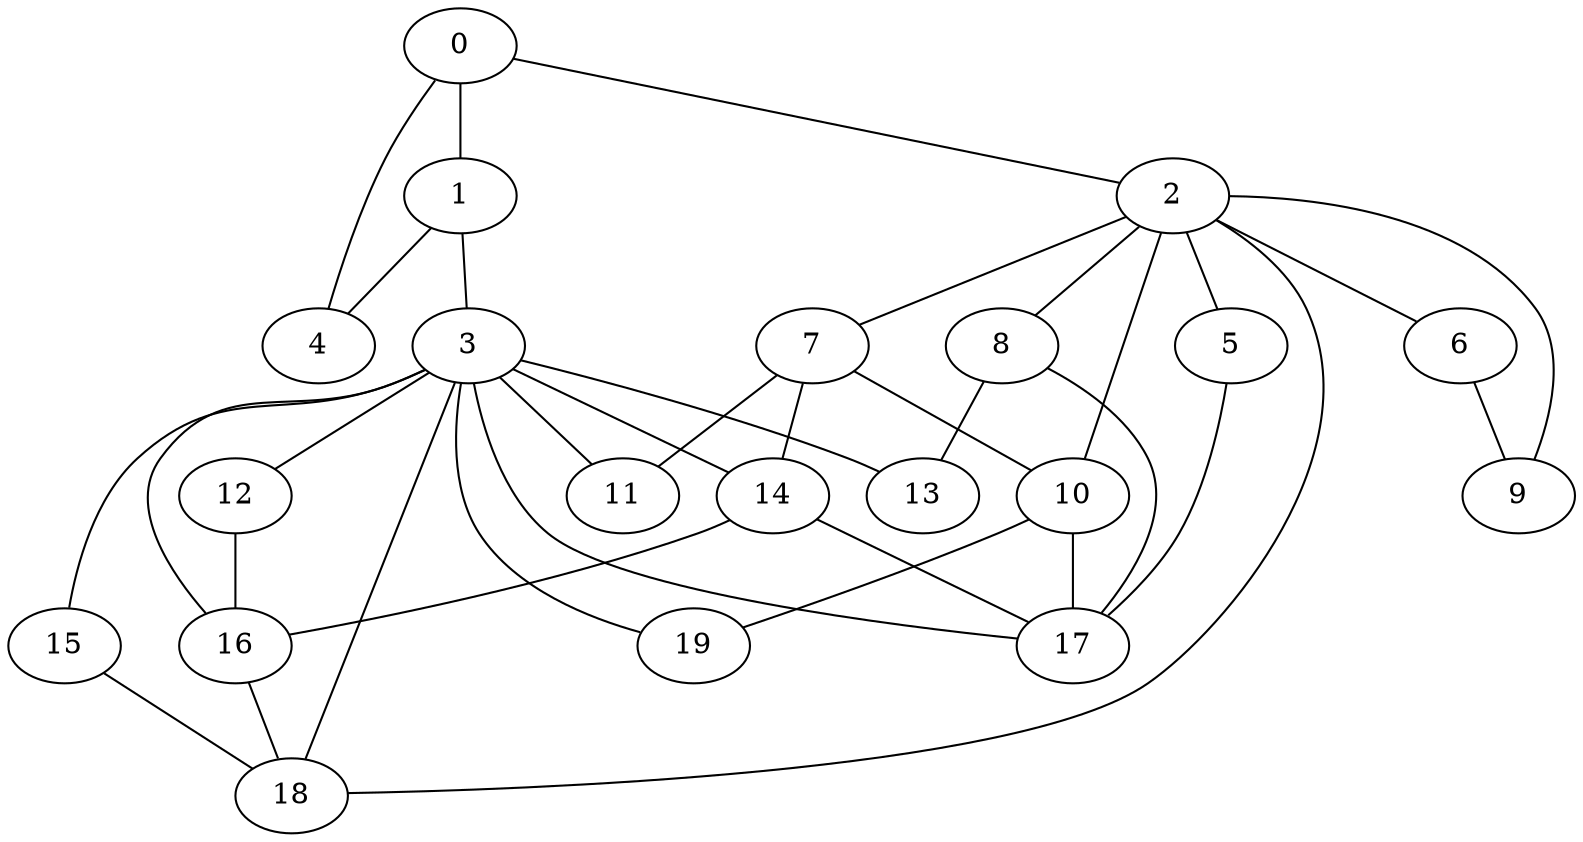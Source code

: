 
graph graphname {
    0 -- 1
0 -- 2
0 -- 4
1 -- 3
1 -- 4
2 -- 5
2 -- 6
2 -- 7
2 -- 8
2 -- 9
2 -- 10
2 -- 18
3 -- 11
3 -- 12
3 -- 13
3 -- 14
3 -- 15
3 -- 16
3 -- 17
3 -- 18
3 -- 19
5 -- 17
6 -- 9
7 -- 14
7 -- 10
7 -- 11
8 -- 13
8 -- 17
10 -- 17
10 -- 19
12 -- 16
14 -- 17
14 -- 16
15 -- 18
16 -- 18

}
